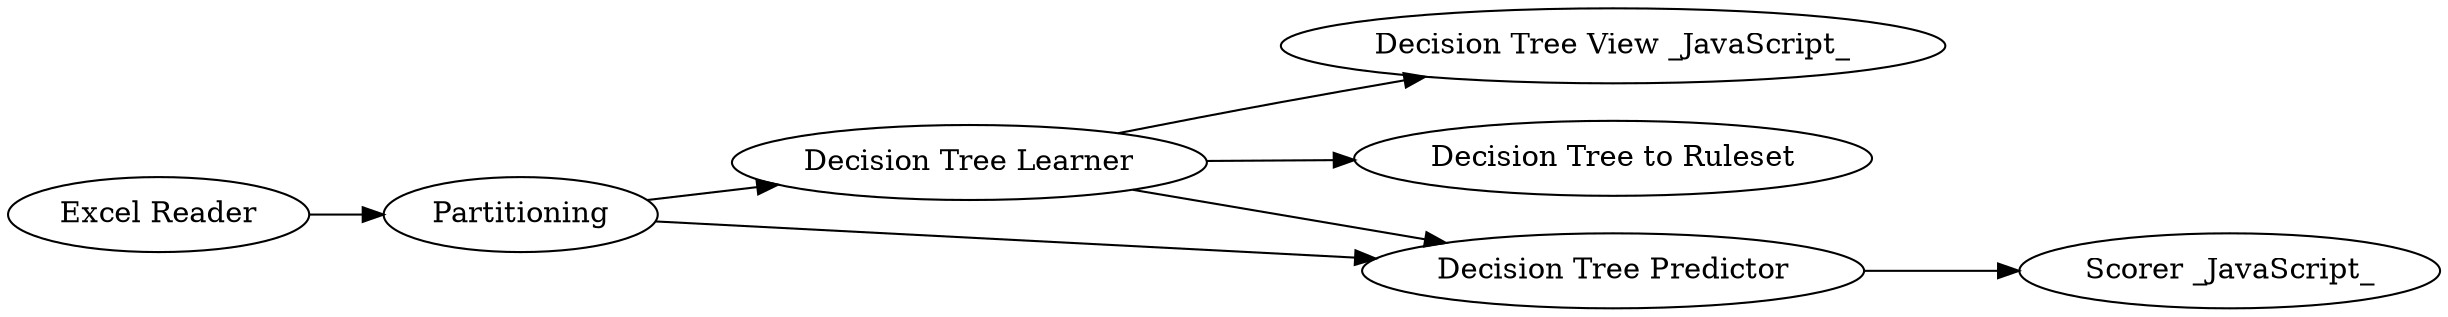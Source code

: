 digraph {
	3 -> 7
	4 -> 8
	3 -> 4
	1 -> 2
	2 -> 3
	2 -> 4
	3 -> 6
	1 [label="Excel Reader"]
	7 [label="Decision Tree View _JavaScript_"]
	4 [label="Decision Tree Predictor"]
	6 [label="Decision Tree to Ruleset"]
	8 [label="Scorer _JavaScript_"]
	3 [label="Decision Tree Learner"]
	2 [label=Partitioning]
	rankdir=LR
}
